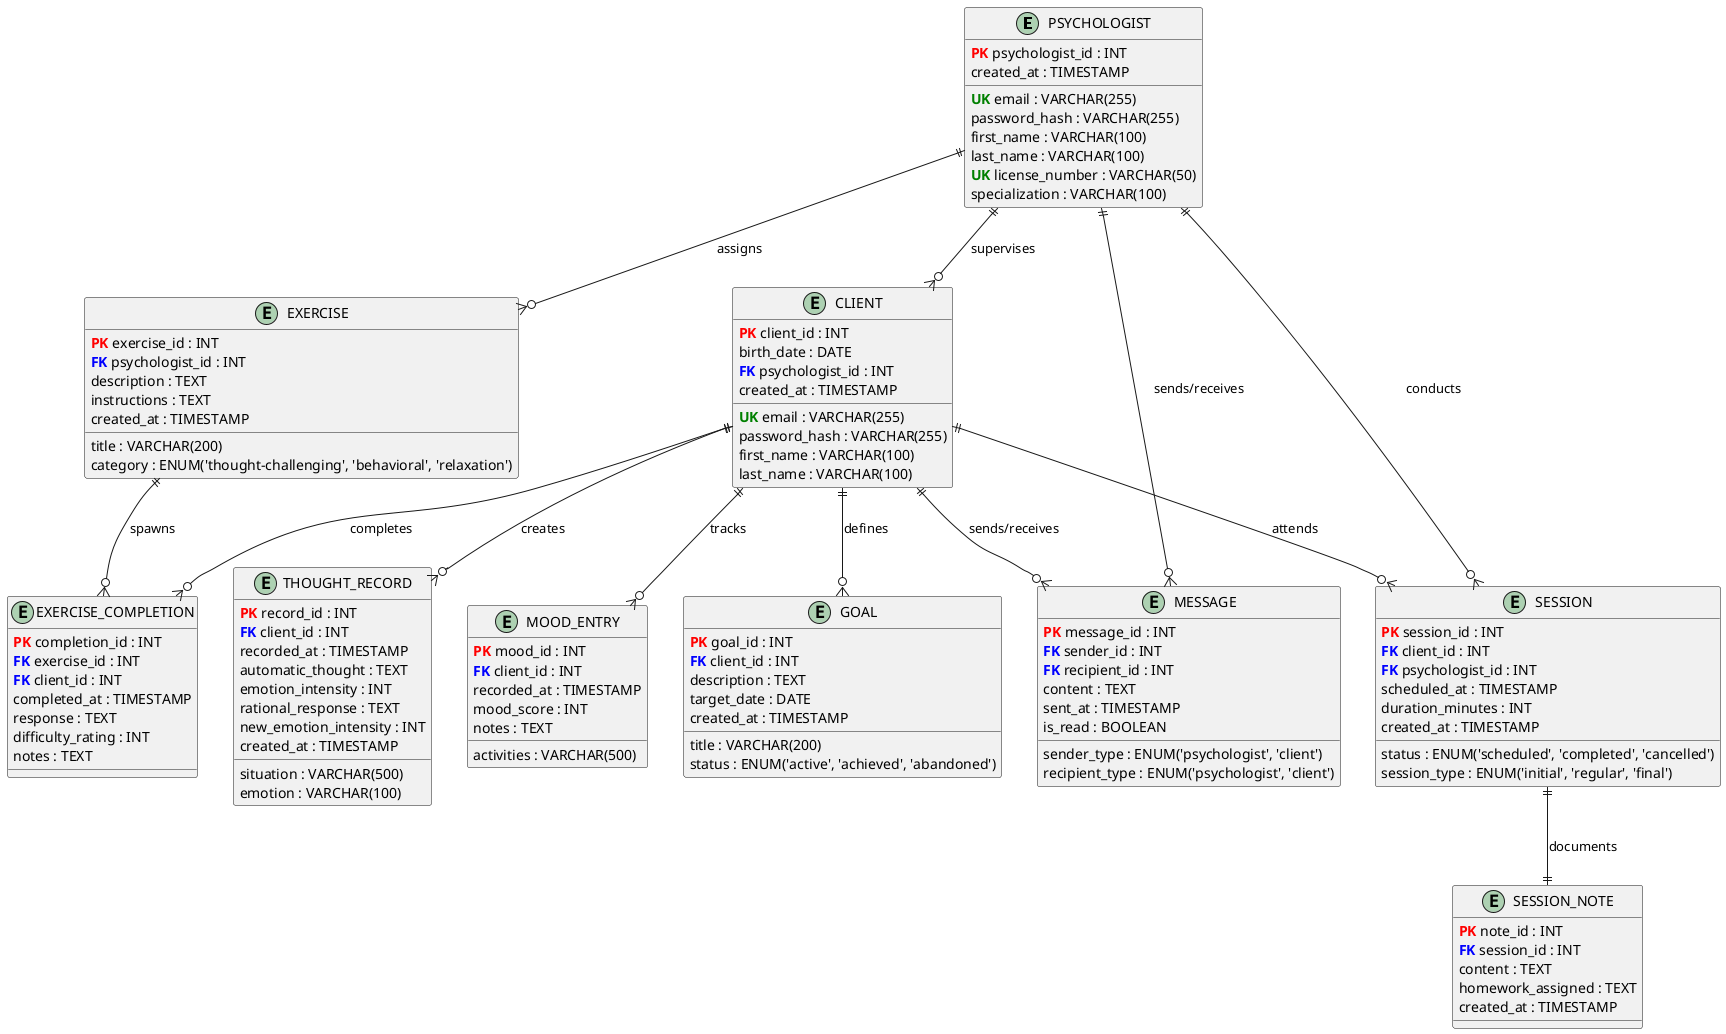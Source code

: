 @startuml CBT_Journal_ER_Diagram

!define PK <b><color:red>PK</color></b>
!define FK <b><color:blue>FK</color></b>
!define UK <b><color:green>UK</color></b>

entity "PSYCHOLOGIST" as psych {
  PK psychologist_id : INT
  UK email : VARCHAR(255)
  password_hash : VARCHAR(255)
  first_name : VARCHAR(100)
  last_name : VARCHAR(100)
  UK license_number : VARCHAR(50)
  specialization : VARCHAR(100)
  created_at : TIMESTAMP
}

entity "CLIENT" as client {
  PK client_id : INT
  UK email : VARCHAR(255)
  password_hash : VARCHAR(255)
  first_name : VARCHAR(100)
  last_name : VARCHAR(100)
  birth_date : DATE
  FK psychologist_id : INT
  created_at : TIMESTAMP
}

entity "SESSION" as session {
  PK session_id : INT
  FK client_id : INT
  FK psychologist_id : INT
  scheduled_at : TIMESTAMP
  duration_minutes : INT
  status : ENUM('scheduled', 'completed', 'cancelled')
  session_type : ENUM('initial', 'regular', 'final')
  created_at : TIMESTAMP
}

entity "SESSION_NOTE" as note {
  PK note_id : INT
  FK session_id : INT
  content : TEXT
  homework_assigned : TEXT
  created_at : TIMESTAMP
}

entity "THOUGHT_RECORD" as thought {
  PK record_id : INT
  FK client_id : INT
  recorded_at : TIMESTAMP
  situation : VARCHAR(500)
  automatic_thought : TEXT
  emotion : VARCHAR(100)
  emotion_intensity : INT
  rational_response : TEXT
  new_emotion_intensity : INT
  created_at : TIMESTAMP
}

entity "MOOD_ENTRY" as mood {
  PK mood_id : INT
  FK client_id : INT
  recorded_at : TIMESTAMP
  mood_score : INT
  notes : TEXT
  activities : VARCHAR(500)
}

entity "EXERCISE" as exercise {
  PK exercise_id : INT
  FK psychologist_id : INT
  title : VARCHAR(200)
  description : TEXT
  category : ENUM('thought-challenging', 'behavioral', 'relaxation')
  instructions : TEXT
  created_at : TIMESTAMP
}

entity "EXERCISE_COMPLETION" as completion {
  PK completion_id : INT
  FK exercise_id : INT
  FK client_id : INT
  completed_at : TIMESTAMP
  response : TEXT
  difficulty_rating : INT
  notes : TEXT
}

entity "MESSAGE" as message {
  PK message_id : INT
  FK sender_id : INT
  sender_type : ENUM('psychologist', 'client')
  FK recipient_id : INT
  recipient_type : ENUM('psychologist', 'client')
  content : TEXT
  sent_at : TIMESTAMP
  is_read : BOOLEAN
}

entity "GOAL" as goal {
  PK goal_id : INT
  FK client_id : INT
  title : VARCHAR(200)
  description : TEXT
  target_date : DATE
  status : ENUM('active', 'achieved', 'abandoned')
  created_at : TIMESTAMP
}

' Relationships
psych ||--o{ client : "supervises"
psych ||--o{ session : "conducts"
client ||--o{ session : "attends"
session ||--|| note : "documents"
client ||--o{ thought : "creates"
client ||--o{ mood : "tracks"
psych ||--o{ exercise : "assigns"
exercise ||--o{ completion : "spawns"
client ||--o{ completion : "completes"
client ||--o{ message : "sends/receives"
psych ||--o{ message : "sends/receives"
client ||--o{ goal : "defines"

@enduml